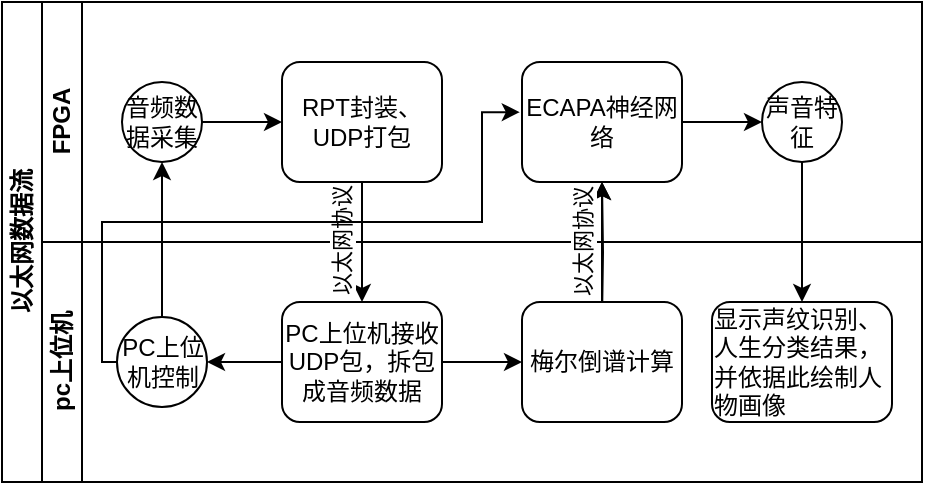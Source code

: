 <mxfile version="24.4.4" type="github">
  <diagram id="prtHgNgQTEPvFCAcTncT" name="Page-1">
    <mxGraphModel dx="819" dy="406" grid="1" gridSize="10" guides="1" tooltips="1" connect="1" arrows="1" fold="1" page="1" pageScale="1" pageWidth="827" pageHeight="1169" math="0" shadow="0">
      <root>
        <mxCell id="0" />
        <mxCell id="1" parent="0" />
        <mxCell id="dNxyNK7c78bLwvsdeMH5-19" value="以太网数据流" style="swimlane;html=1;childLayout=stackLayout;resizeParent=1;resizeParentMax=0;horizontal=0;startSize=20;horizontalStack=0;" parent="1" vertex="1">
          <mxGeometry x="80" y="120" width="460" height="240" as="geometry" />
        </mxCell>
        <mxCell id="dNxyNK7c78bLwvsdeMH5-27" value="" style="edgeStyle=orthogonalEdgeStyle;rounded=0;orthogonalLoop=1;jettySize=auto;html=1;dashed=1;endArrow=none;endFill=0;" parent="dNxyNK7c78bLwvsdeMH5-19" source="dNxyNK7c78bLwvsdeMH5-24" target="dNxyNK7c78bLwvsdeMH5-26" edge="1">
          <mxGeometry relative="1" as="geometry" />
        </mxCell>
        <mxCell id="dNxyNK7c78bLwvsdeMH5-31" style="edgeStyle=orthogonalEdgeStyle;rounded=0;orthogonalLoop=1;jettySize=auto;html=1;endArrow=classic;endFill=1;" parent="dNxyNK7c78bLwvsdeMH5-19" target="dNxyNK7c78bLwvsdeMH5-30" edge="1">
          <mxGeometry relative="1" as="geometry">
            <mxPoint x="300" y="160" as="sourcePoint" />
          </mxGeometry>
        </mxCell>
        <mxCell id="dNxyNK7c78bLwvsdeMH5-20" value="FPGA" style="swimlane;html=1;startSize=20;horizontal=0;" parent="dNxyNK7c78bLwvsdeMH5-19" vertex="1">
          <mxGeometry x="20" width="440" height="120" as="geometry" />
        </mxCell>
        <mxCell id="dNxyNK7c78bLwvsdeMH5-25" value="" style="edgeStyle=orthogonalEdgeStyle;rounded=0;orthogonalLoop=1;jettySize=auto;html=1;" parent="dNxyNK7c78bLwvsdeMH5-20" source="dNxyNK7c78bLwvsdeMH5-23" target="dNxyNK7c78bLwvsdeMH5-24" edge="1">
          <mxGeometry relative="1" as="geometry" />
        </mxCell>
        <mxCell id="dNxyNK7c78bLwvsdeMH5-23" value="音频数据采集" style="ellipse;whiteSpace=wrap;html=1;" parent="dNxyNK7c78bLwvsdeMH5-20" vertex="1">
          <mxGeometry x="40" y="40" width="40" height="40" as="geometry" />
        </mxCell>
        <mxCell id="dNxyNK7c78bLwvsdeMH5-24" value="RPT封装、UDP打包" style="rounded=1;whiteSpace=wrap;html=1;fontFamily=Helvetica;fontSize=12;fontColor=#000000;align=center;shadow=0;" parent="dNxyNK7c78bLwvsdeMH5-20" vertex="1">
          <mxGeometry x="120" y="30" width="80" height="60" as="geometry" />
        </mxCell>
        <mxCell id="dNxyNK7c78bLwvsdeMH5-33" value="" style="edgeStyle=orthogonalEdgeStyle;rounded=0;orthogonalLoop=1;jettySize=auto;html=1;endArrow=classic;endFill=1;" parent="dNxyNK7c78bLwvsdeMH5-20" source="dNxyNK7c78bLwvsdeMH5-30" target="dNxyNK7c78bLwvsdeMH5-32" edge="1">
          <mxGeometry relative="1" as="geometry" />
        </mxCell>
        <mxCell id="dNxyNK7c78bLwvsdeMH5-30" value="ECAPA神经网络" style="rounded=1;whiteSpace=wrap;html=1;fontFamily=Helvetica;fontSize=12;fontColor=#000000;align=center;" parent="dNxyNK7c78bLwvsdeMH5-20" vertex="1">
          <mxGeometry x="240" y="30" width="80" height="60" as="geometry" />
        </mxCell>
        <mxCell id="dNxyNK7c78bLwvsdeMH5-32" value="声音特征" style="ellipse;whiteSpace=wrap;html=1;" parent="dNxyNK7c78bLwvsdeMH5-20" vertex="1">
          <mxGeometry x="360" y="40" width="40" height="40" as="geometry" />
        </mxCell>
        <mxCell id="dNxyNK7c78bLwvsdeMH5-21" value="pc上位机" style="swimlane;html=1;startSize=20;horizontal=0;" parent="dNxyNK7c78bLwvsdeMH5-19" vertex="1">
          <mxGeometry x="20" y="120" width="440" height="120" as="geometry" />
        </mxCell>
        <mxCell id="H7_k0qZa4LSPiNbwKBX5-2" value="" style="edgeStyle=orthogonalEdgeStyle;rounded=0;orthogonalLoop=1;jettySize=auto;html=1;" edge="1" parent="dNxyNK7c78bLwvsdeMH5-21" source="dNxyNK7c78bLwvsdeMH5-26" target="H7_k0qZa4LSPiNbwKBX5-1">
          <mxGeometry relative="1" as="geometry" />
        </mxCell>
        <mxCell id="H7_k0qZa4LSPiNbwKBX5-9" value="" style="edgeStyle=orthogonalEdgeStyle;rounded=0;orthogonalLoop=1;jettySize=auto;html=1;" edge="1" parent="dNxyNK7c78bLwvsdeMH5-21" source="dNxyNK7c78bLwvsdeMH5-26" target="H7_k0qZa4LSPiNbwKBX5-8">
          <mxGeometry relative="1" as="geometry" />
        </mxCell>
        <mxCell id="dNxyNK7c78bLwvsdeMH5-26" value="PC上位机接收UDP包，拆包成音频数据" style="rounded=1;whiteSpace=wrap;html=1;fontFamily=Helvetica;fontSize=12;fontColor=#000000;align=center;" parent="dNxyNK7c78bLwvsdeMH5-21" vertex="1">
          <mxGeometry x="120" y="30" width="80" height="60" as="geometry" />
        </mxCell>
        <mxCell id="H7_k0qZa4LSPiNbwKBX5-1" value="PC上位机控制" style="ellipse;whiteSpace=wrap;html=1;fontColor=#000000;rounded=0;" vertex="1" parent="dNxyNK7c78bLwvsdeMH5-21">
          <mxGeometry x="37.5" y="37.5" width="45" height="45" as="geometry" />
        </mxCell>
        <mxCell id="H7_k0qZa4LSPiNbwKBX5-8" value="梅尔倒谱计算" style="whiteSpace=wrap;html=1;fontColor=#000000;rounded=1;glass=0;" vertex="1" parent="dNxyNK7c78bLwvsdeMH5-21">
          <mxGeometry x="240" y="30" width="80" height="60" as="geometry" />
        </mxCell>
        <mxCell id="H7_k0qZa4LSPiNbwKBX5-12" value="&lt;div style=&quot;text-align: start;&quot;&gt;&lt;span style=&quot;background-color: initial;&quot;&gt;显示声纹识别、人生分类结果，并依据此绘制人物画像&lt;/span&gt;&lt;/div&gt;" style="whiteSpace=wrap;html=1;rounded=1;" vertex="1" parent="dNxyNK7c78bLwvsdeMH5-21">
          <mxGeometry x="335" y="30" width="90" height="60" as="geometry" />
        </mxCell>
        <mxCell id="H7_k0qZa4LSPiNbwKBX5-3" style="edgeStyle=orthogonalEdgeStyle;rounded=0;orthogonalLoop=1;jettySize=auto;html=1;entryX=0.5;entryY=1;entryDx=0;entryDy=0;" edge="1" parent="dNxyNK7c78bLwvsdeMH5-19" source="H7_k0qZa4LSPiNbwKBX5-1" target="dNxyNK7c78bLwvsdeMH5-23">
          <mxGeometry relative="1" as="geometry" />
        </mxCell>
        <mxCell id="H7_k0qZa4LSPiNbwKBX5-4" value="" style="edgeStyle=orthogonalEdgeStyle;rounded=0;orthogonalLoop=1;jettySize=auto;html=1;exitX=0.5;exitY=1;exitDx=0;exitDy=0;" edge="1" parent="dNxyNK7c78bLwvsdeMH5-19" source="dNxyNK7c78bLwvsdeMH5-24">
          <mxGeometry relative="1" as="geometry">
            <mxPoint x="180" y="100" as="sourcePoint" />
            <mxPoint x="180" y="150" as="targetPoint" />
          </mxGeometry>
        </mxCell>
        <mxCell id="H7_k0qZa4LSPiNbwKBX5-7" value="以太网协议" style="edgeLabel;html=1;align=center;verticalAlign=middle;resizable=0;points=[];rotation=-90;" vertex="1" connectable="0" parent="H7_k0qZa4LSPiNbwKBX5-4">
          <mxGeometry x="-0.186" y="1" relative="1" as="geometry">
            <mxPoint x="-11" y="5" as="offset" />
          </mxGeometry>
        </mxCell>
        <mxCell id="H7_k0qZa4LSPiNbwKBX5-10" value="" style="edgeStyle=orthogonalEdgeStyle;rounded=0;orthogonalLoop=1;jettySize=auto;html=1;" edge="1" parent="dNxyNK7c78bLwvsdeMH5-19" source="H7_k0qZa4LSPiNbwKBX5-8" target="dNxyNK7c78bLwvsdeMH5-30">
          <mxGeometry relative="1" as="geometry" />
        </mxCell>
        <mxCell id="H7_k0qZa4LSPiNbwKBX5-11" value="以太网协议" style="edgeLabel;html=1;align=center;verticalAlign=middle;resizable=0;points=[];rotation=-90;" vertex="1" connectable="0" parent="H7_k0qZa4LSPiNbwKBX5-10">
          <mxGeometry x="0.233" relative="1" as="geometry">
            <mxPoint x="-10" y="7" as="offset" />
          </mxGeometry>
        </mxCell>
        <mxCell id="H7_k0qZa4LSPiNbwKBX5-13" value="" style="edgeStyle=orthogonalEdgeStyle;rounded=0;orthogonalLoop=1;jettySize=auto;html=1;" edge="1" parent="dNxyNK7c78bLwvsdeMH5-19" source="dNxyNK7c78bLwvsdeMH5-32" target="H7_k0qZa4LSPiNbwKBX5-12">
          <mxGeometry relative="1" as="geometry" />
        </mxCell>
        <mxCell id="H7_k0qZa4LSPiNbwKBX5-15" value="" style="edgeStyle=orthogonalEdgeStyle;rounded=0;orthogonalLoop=1;jettySize=auto;html=1;entryX=-0.014;entryY=0.418;entryDx=0;entryDy=0;exitX=0;exitY=0.5;exitDx=0;exitDy=0;entryPerimeter=0;" edge="1" parent="dNxyNK7c78bLwvsdeMH5-19" source="H7_k0qZa4LSPiNbwKBX5-1" target="dNxyNK7c78bLwvsdeMH5-30">
          <mxGeometry relative="1" as="geometry">
            <mxPoint x="47.95" y="183.645" as="sourcePoint" />
            <mxPoint x="250" y="50" as="targetPoint" />
            <Array as="points">
              <mxPoint x="50" y="180" />
              <mxPoint x="50" y="110" />
              <mxPoint x="240" y="110" />
              <mxPoint x="240" y="55" />
            </Array>
          </mxGeometry>
        </mxCell>
      </root>
    </mxGraphModel>
  </diagram>
</mxfile>
